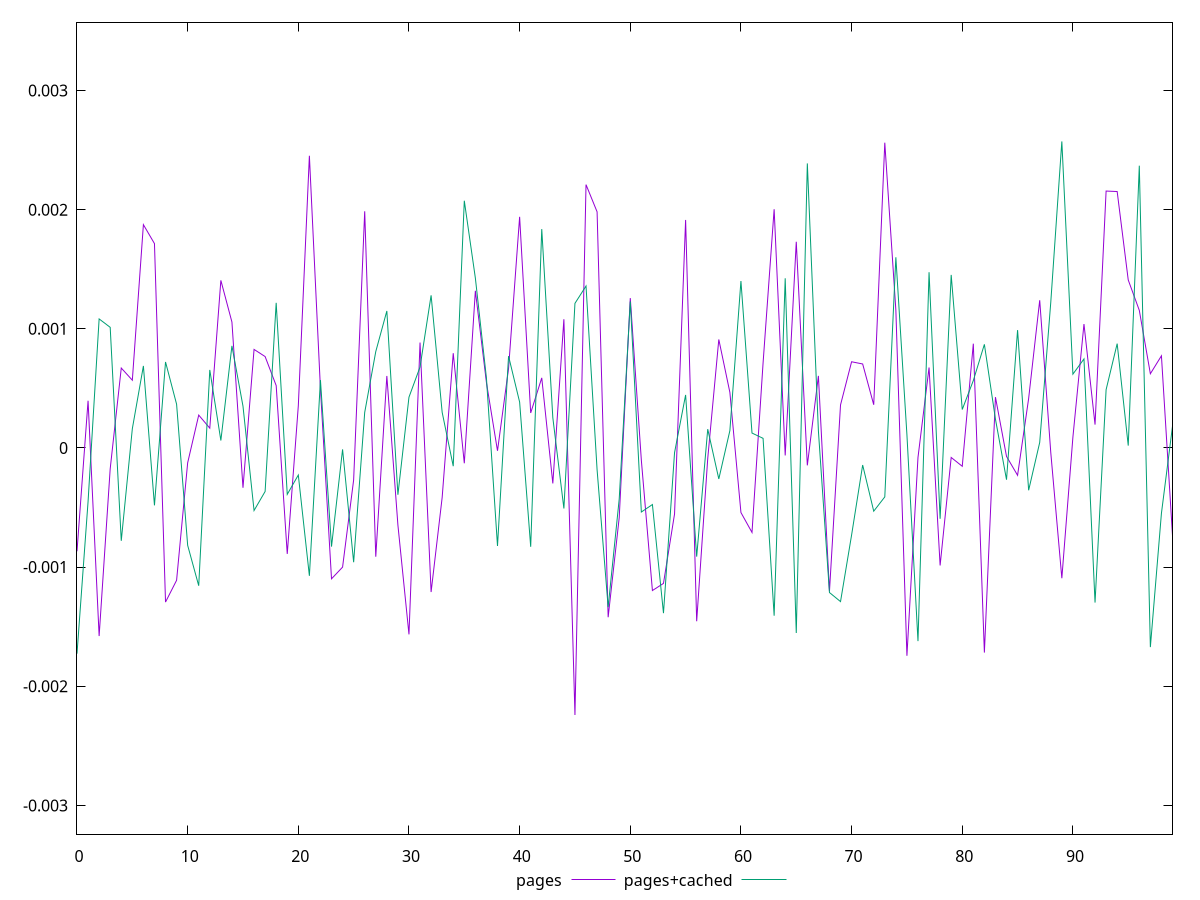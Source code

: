 reset

$pages <<EOF
0 -0.0008666751668052048
1 0.0003967106741033005
2 -0.0015786150998662255
3 -0.0001743513623763289
4 0.0006710773090069903
5 0.0005690037477679742
6 0.0018746128456179
7 0.0017156724393139556
8 -0.0012933520749319532
9 -0.001110537085217441
10 -0.000124617176004357
11 0.00027604033855556603
12 0.00016646707509500262
13 0.0014071753767200994
14 0.0010571392889757616
15 -0.00033403614811942564
16 0.0008275345764181004
17 0.0007674664018528254
18 0.0005239239404844923
19 -0.0008892661624057724
20 0.0003537521870988181
21 0.002453265803354126
22 0.000496513804590642
23 -0.0010981291978750952
24 -0.0010000217336572407
25 -0.0002679078396088946
26 0.0019871212080716538
27 -0.0009128686590177715
28 0.0006046706975527638
29 -0.0006470374147429686
30 -0.0015647130648939083
31 0.0008849952377528506
32 -0.0012090163285049297
33 -0.0004151280404543259
34 0.0007956053598227647
35 -0.00012818805575546874
36 0.0013195083271220031
37 0.0005494086052497399
38 -0.000023657479496462085
39 0.000667586099859046
40 0.0019402504753260367
41 0.00029411792115951687
42 0.0005886998844585387
43 -0.0002974447232922488
44 0.001080631465944219
45 -0.002241393143644719
46 0.002210748201954061
47 0.001982340519680829
48 -0.0014205415784089262
49 -0.0005846373910163692
50 0.001258033783961918
51 -0.00010292040260874948
52 -0.0011965299352081147
53 -0.0011364981347199122
54 -0.0005538432237108848
55 0.0019143508633745704
56 -0.0014542193483960742
57 -0.00008785134559204474
58 0.0009110330849678609
59 0.0004667034036618754
60 -0.0005417535934035277
61 -0.0007090417530048919
62 0.000713385362563147
63 0.002004108405735065
64 -0.00006245981663128938
65 0.0017312828457740409
66 -0.00014592796836115275
67 0.0006053159746892475
68 -0.001203553853500065
69 0.00036163665363016603
70 0.0007237611226962874
71 0.0007052145564385334
72 0.0003628749987642713
73 0.0025627766009165766
74 0.0011575216280768647
75 -0.0017443583781119258
76 -0.00007917804047151589
77 0.0006757087946558136
78 -0.0009861271010700784
79 -0.00007941017440539402
80 -0.00015366869397009122
81 0.0008756596443249651
82 -0.0017172872783694643
83 0.0004269334083839689
84 -0.00007069227617176556
85 -0.00022931680933258895
86 0.0004156825024740911
87 0.0012403348285654151
88 -0.00003824442452296014
89 -0.0010932890347059327
90 0.0000912837392857223
91 0.0010403417232405258
92 0.00019630350157690495
93 0.0021567782348748416
94 0.002152801499095055
95 0.0014104412464398001
96 0.0011554564479529937
97 0.00062325317712509
98 0.0007737799939154553
99 -0.0007356766005423987
EOF

$pagesCached <<EOF
0 -0.0017265837336039682
1 -0.0004495071699647113
2 0.001083294212753052
3 0.0010126640699313163
4 -0.0007790549084701342
5 0.00016159900709529027
6 0.0006888322298079502
7 -0.0004816544498447188
8 0.0007221624580475966
9 0.0003674169602845315
10 -0.0008169578016208926
11 -0.0011562061381612037
12 0.000655384007234217
13 0.0000628654192322978
14 0.0008573683652166398
15 0.0003509362114845542
16 -0.0005249360209325266
17 -0.00036505873294459355
18 0.0012182267351268405
19 -0.0003892079913972858
20 -0.00022695416344949802
21 -0.0010730817490162768
22 0.00057012341410976
23 -0.0008277595316590855
24 -0.000011680118749637509
25 -0.0009590136206017805
26 0.00029848998075539853
27 0.0008093609374343146
28 0.0011502048536726742
29 -0.00039249213997369554
30 0.0004266844875755187
31 0.0006796481288567089
32 0.0012813451285207467
33 0.00029935444355709177
34 -0.00015279887198752697
35 0.002075500451500831
36 0.0014265654189229903
37 0.0005876478927420223
38 -0.0008222395557400056
39 0.0007711673010363457
40 0.00038514890046246005
41 -0.0008294206760847213
42 0.0018375333115775805
43 0.00025453681649040635
44 -0.0005079995244603583
45 0.0012140324044696332
46 0.001359596569291111
47 -0.0001828977097127751
48 -0.0013357635868677766
49 -0.00042807887998070574
50 0.001229688309336963
51 -0.0005374013215949261
52 -0.000474596612444366
53 -0.0013862744180807706
54 -0.0000390710558138654
55 0.0004453919459180758
56 -0.0009118624105491877
57 0.00015821327571090093
58 -0.0002600874883973333
59 0.0001455769716692594
60 0.001401323160721075
61 0.00012549098335112673
62 0.00008074500462368159
63 -0.001407754623840942
64 0.0014243313104161334
65 -0.001552692379710246
66 0.0023890383813003017
67 0.00014385037019208388
68 -0.001213488109838203
69 -0.0012894068865563458
70 -0.0007306626070392309
71 -0.00014293080483918045
72 -0.0005304124378238218
73 -0.0004105610015808471
74 0.001601046641772762
75 0.00011091713037275439
76 -0.0016213092080670155
77 0.0014756183425313105
78 -0.0005944894240637092
79 0.001452807036817367
80 0.0003230266489263925
81 0.0005660348514026612
82 0.0008700925365708442
83 0.000242041671783195
84 -0.0002662408377380928
85 0.0009894890206093609
86 -0.00035490186189740216
87 0.00004672956790966829
88 0.0012231298527117273
89 0.0025733938244588256
90 0.0006198293370435725
91 0.0007476373901629728
92 -0.0012978260301450906
93 0.0004894113151957817
94 0.0008759274947347632
95 0.000020000165047330022
96 0.0023698872387315586
97 -0.0016715094811937802
98 -0.0005482505933667333
99 0.00018245769226992256
EOF

set key outside below
set xrange [0:99]
set yrange [-0.003241393143644719:0.0035733938244588257]
set trange [-0.003241393143644719:0.0035733938244588257]
set terminal svg size 640, 520 enhanced background rgb 'white'
set output "report_00012_2021-02-09T11:01:39.952Z/meta/pScore-difference/comparison/line/0_vs_1.svg"

plot $pages title "pages" with line, \
     $pagesCached title "pages+cached" with line

reset

